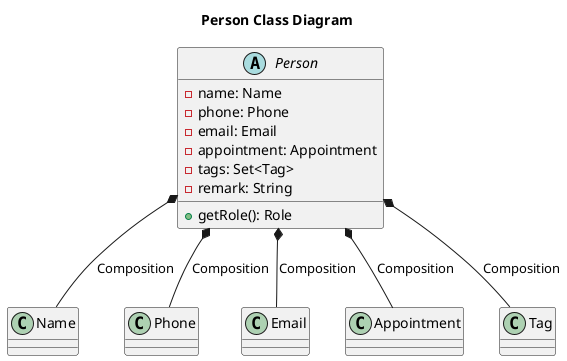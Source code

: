 @startuml
title Person Class Diagram
abstract class Person {
    - name: Name
    - phone: Phone
    - email: Email
    - appointment: Appointment
    - tags: Set<Tag>
    - remark: String
    + getRole(): Role
}

Person *-- Name : Composition
Person *-- Phone : Composition
Person *-- Email : Composition
Person *-- Appointment : Composition
Person *-- Tag : Composition

@enduml
